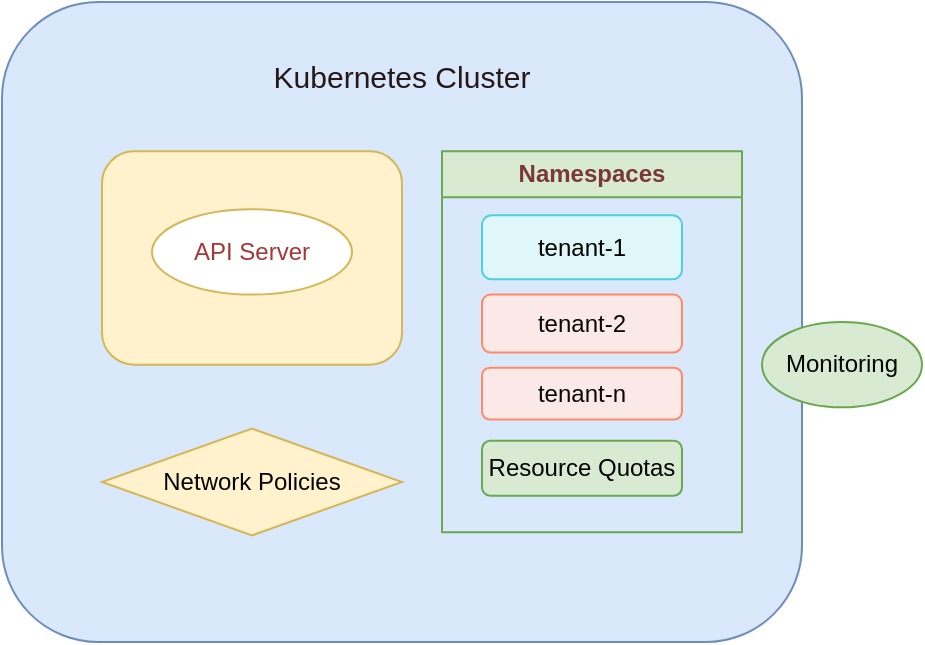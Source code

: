<mxfile>
    <diagram name="Kubernetes Multi-Tenancy" id="0">
        <mxGraphModel dx="597" dy="335" grid="1" gridSize="10" guides="1" tooltips="1" connect="1" arrows="1" fold="1" page="1" pageScale="1" pageWidth="827" pageHeight="1169" math="0" shadow="0">
            <root>
                <mxCell id="0"/>
                <mxCell id="1" parent="0"/>
                <mxCell id="2" value="&lt;div style=&quot;&quot;&gt;&lt;br&gt;&lt;/div&gt;" style="rounded=1;whiteSpace=wrap;html=1;fillColor=#dae8fc;strokeColor=#6c8ebf;align=center;" parent="1" vertex="1">
                    <mxGeometry x="200" y="50" width="400" height="320" as="geometry"/>
                </mxCell>
                <mxCell id="5" value="&lt;font color=&quot;#7a3838&quot;&gt;Namespaces&lt;/font&gt;" style="swimlane;whiteSpace=wrap;html=1;fillColor=#d9ead3;strokeColor=#6aa84f;" parent="2" vertex="1">
                    <mxGeometry x="220" y="74.67" width="150" height="190.473" as="geometry"/>
                </mxCell>
                <mxCell id="6" value="&lt;font color=&quot;#000000&quot;&gt;tenant-1&lt;/font&gt;" style="rounded=1;whiteSpace=wrap;html=1;fillColor=#e0f7fa;strokeColor=#4dd0e1;" parent="5" vertex="1">
                    <mxGeometry x="20" y="32" width="100" height="32" as="geometry"/>
                </mxCell>
                <mxCell id="7" value="&lt;font color=&quot;#080808&quot;&gt;tenant-2&lt;/font&gt;" style="rounded=1;whiteSpace=wrap;html=1;fillColor=#fbe9e7;strokeColor=#ff8a65;" parent="5" vertex="1">
                    <mxGeometry x="20" y="71.616" width="100" height="28.955" as="geometry"/>
                </mxCell>
                <mxCell id="10" value="&lt;font color=&quot;#030303&quot;&gt;Resource Quotas&lt;/font&gt;" style="rounded=1;whiteSpace=wrap;html=1;fillColor=#d9ead3;strokeColor=#6aa84f;" parent="5" vertex="1">
                    <mxGeometry x="20" y="144.759" width="100" height="27.429" as="geometry"/>
                </mxCell>
                <mxCell id="13" value="&lt;font color=&quot;#080808&quot;&gt;tenant-n&lt;/font&gt;" style="rounded=1;whiteSpace=wrap;html=1;fillColor=#fbe9e7;strokeColor=#ff8a65;" vertex="1" parent="5">
                    <mxGeometry x="20" y="108.187" width="100" height="25.902" as="geometry"/>
                </mxCell>
                <mxCell id="8" value="&lt;font color=&quot;#050505&quot;&gt;Monitoring&lt;/font&gt;" style="ellipse;whiteSpace=wrap;html=1;fillColor=#d9ead3;strokeColor=#6aa84f;" parent="2" vertex="1">
                    <mxGeometry x="380" y="160" width="80" height="42.667" as="geometry"/>
                </mxCell>
                <mxCell id="9" value="&lt;font color=&quot;#050505&quot;&gt;Network Policies&lt;/font&gt;" style="rhombus;whiteSpace=wrap;html=1;fillColor=#fff2cc;strokeColor=#d6b656;" parent="2" vertex="1">
                    <mxGeometry x="50" y="213.333" width="150" height="53.333" as="geometry"/>
                </mxCell>
                <mxCell id="12" value="Kubernetes Cluster" style="text;strokeColor=none;align=center;fillColor=none;html=1;verticalAlign=middle;whiteSpace=wrap;rounded=0;fontSize=15;fontColor=#261818;" vertex="1" parent="2">
                    <mxGeometry x="95" y="21.333" width="210" height="32" as="geometry"/>
                </mxCell>
                <mxCell id="3" value="Control Plane" style="rounded=1;whiteSpace=wrap;html=1;fillColor=#fff2cc;strokeColor=#d6b656;" parent="2" vertex="1">
                    <mxGeometry x="50" y="74.667" width="150" height="106.667" as="geometry"/>
                </mxCell>
                <mxCell id="4" value="&lt;font color=&quot;#a43737&quot;&gt;API Server&lt;/font&gt;" style="ellipse;whiteSpace=wrap;html=1;fillColor=#ffffff;strokeColor=#d6b656;" parent="3" vertex="1">
                    <mxGeometry x="25" y="28.953" width="100" height="42.667" as="geometry"/>
                </mxCell>
                
            </root>
        </mxGraphModel>
    </diagram>
</mxfile>